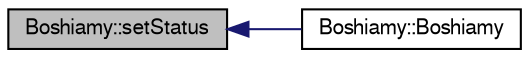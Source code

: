 digraph G
{
  edge [fontname="FreeSans",fontsize="10",labelfontname="FreeSans",labelfontsize="10"];
  node [fontname="FreeSans",fontsize="10",shape=record];
  rankdir=LR;
  Node1 [label="Boshiamy::setStatus",height=0.2,width=0.4,color="black", fillcolor="grey75", style="filled" fontcolor="black"];
  Node1 -> Node2 [dir=back,color="midnightblue",fontsize="10",style="solid",fontname="FreeSans"];
  Node2 [label="Boshiamy::Boshiamy",height=0.2,width=0.4,color="black", fillcolor="white", style="filled",URL="$dc/da3/class_boshiamy_a585dbd4e684cfb58119c7e0568865aa9.html#a585dbd4e684cfb58119c7e0568865aa9",tooltip="Boshiamy 元件的建立."];
}
